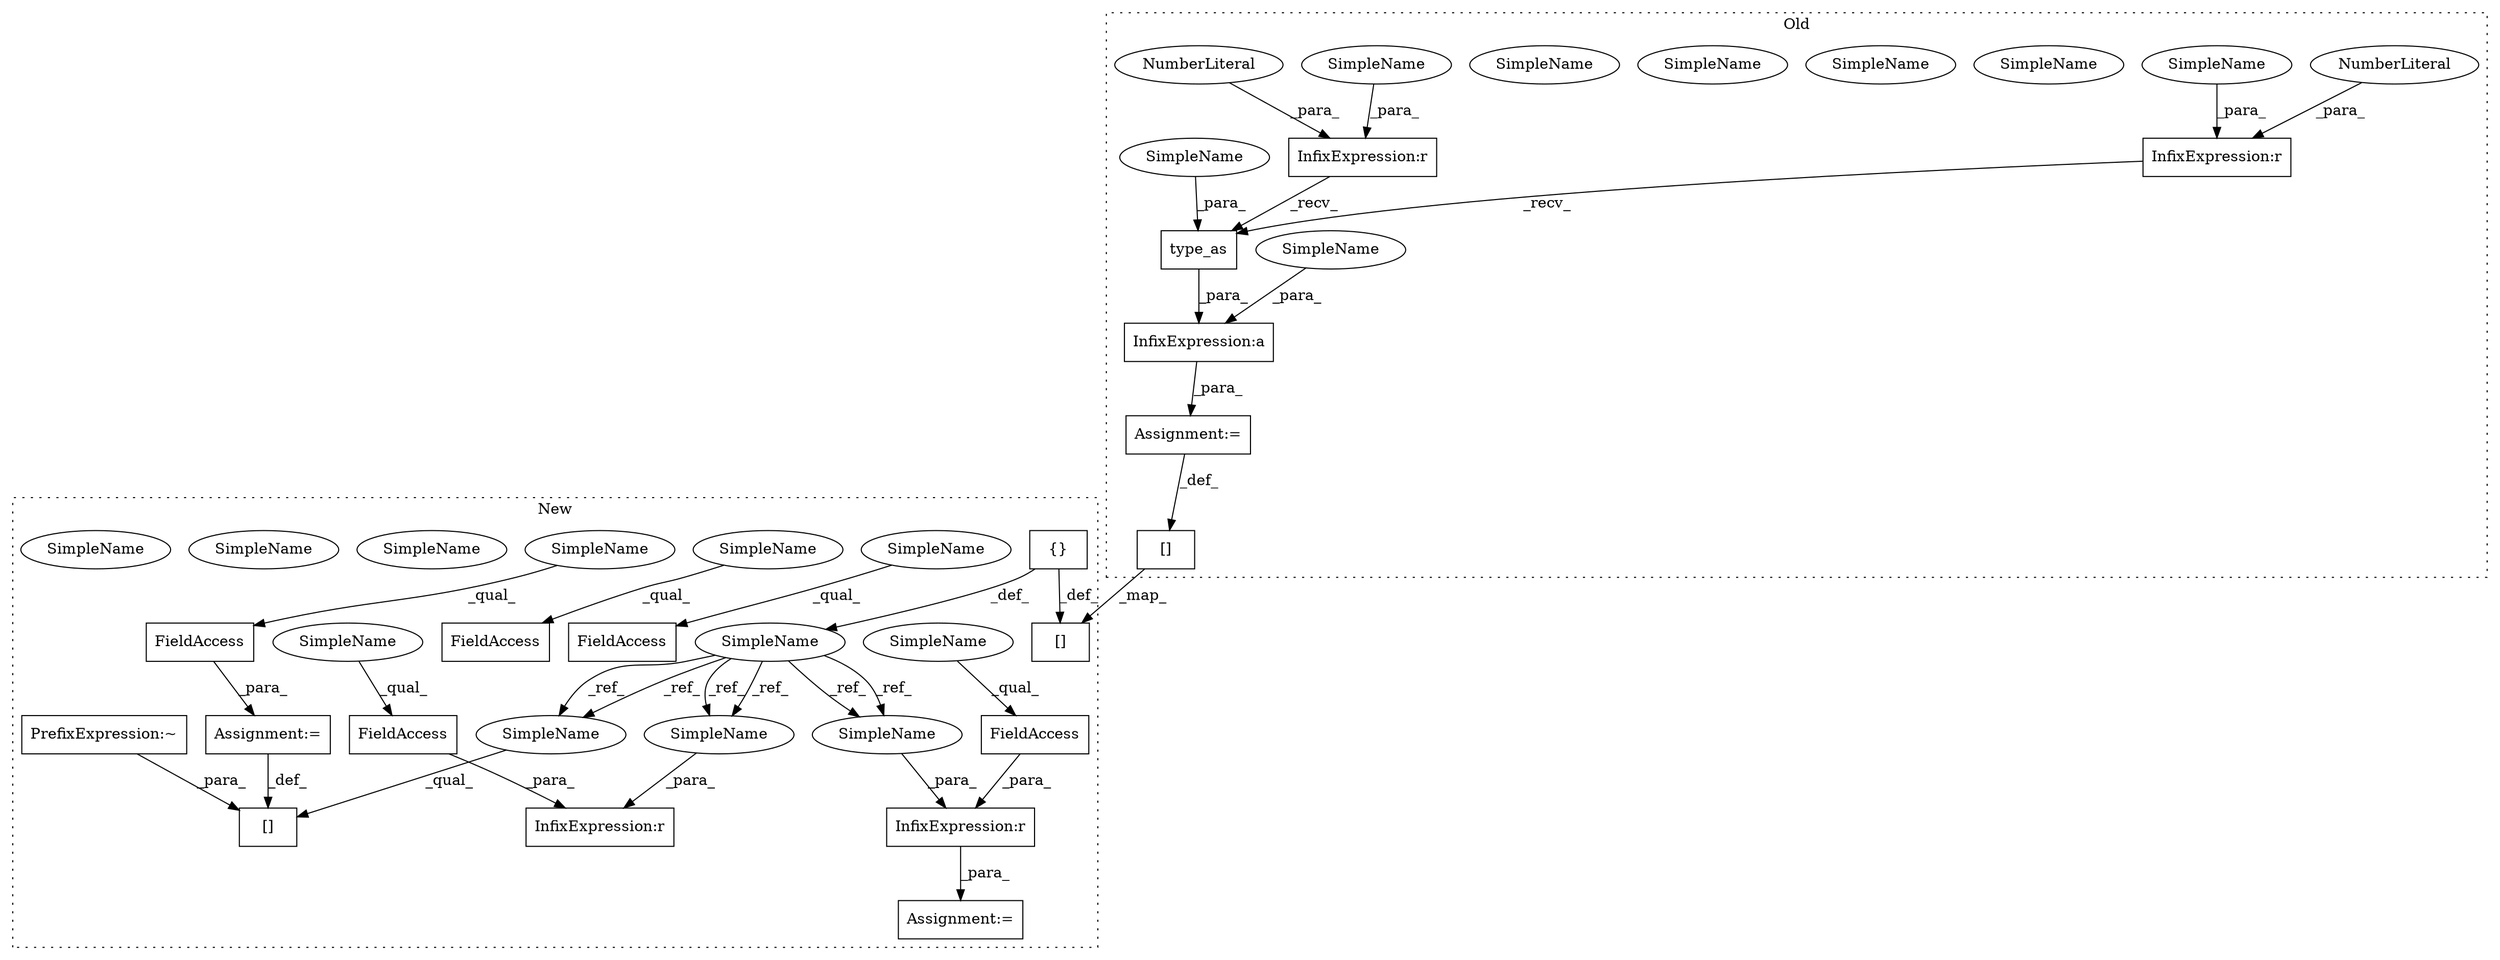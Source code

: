 digraph G {
subgraph cluster0 {
1 [label="type_as" a="32" s="23933,23943" l="8,1" shape="box"];
3 [label="InfixExpression:a" a="27" s="23919" l="3" shape="box"];
5 [label="Assignment:=" a="7" s="23915" l="1" shape="box"];
6 [label="[]" a="2" s="23957,24002" l="15,2" shape="box"];
10 [label="InfixExpression:r" a="27" s="23883" l="3" shape="box"];
11 [label="NumberLiteral" a="34" s="23886" l="1" shape="ellipse"];
12 [label="InfixExpression:r" a="27" s="23765" l="3" shape="box"];
13 [label="NumberLiteral" a="34" s="23768" l="1" shape="ellipse"];
28 [label="SimpleName" a="42" s="23763" l="2" shape="ellipse"];
29 [label="SimpleName" a="42" s="23941" l="2" shape="ellipse"];
30 [label="SimpleName" a="42" s="23917" l="2" shape="ellipse"];
31 [label="SimpleName" a="42" s="23881" l="2" shape="ellipse"];
32 [label="SimpleName" a="42" s="23881" l="2" shape="ellipse"];
33 [label="SimpleName" a="42" s="23917" l="2" shape="ellipse"];
34 [label="SimpleName" a="42" s="23763" l="2" shape="ellipse"];
35 [label="SimpleName" a="42" s="23941" l="2" shape="ellipse"];
label = "Old";
style="dotted";
}
subgraph cluster1 {
2 [label="{}" a="4" s="20849,20860" l="1,1" shape="box"];
4 [label="Assignment:=" a="7" s="24452" l="1" shape="box"];
7 [label="[]" a="2" s="24512,24557" l="15,2" shape="box"];
8 [label="SimpleName" a="42" s="20819" l="2" shape="ellipse"];
9 [label="[]" a="2" s="24400,24414" l="3,1" shape="box"];
14 [label="InfixExpression:r" a="27" s="24099" l="4" shape="box"];
15 [label="InfixExpression:r" a="27" s="24470" l="4" shape="box"];
16 [label="FieldAccess" a="22" s="24103" l="12" shape="box"];
17 [label="FieldAccess" a="22" s="24474" l="12" shape="box"];
18 [label="FieldAccess" a="22" s="24416" l="12" shape="box"];
19 [label="FieldAccess" a="22" s="24222" l="12" shape="box"];
20 [label="FieldAccess" a="22" s="24373" l="12" shape="box"];
21 [label="Assignment:=" a="7" s="24415" l="1" shape="box"];
22 [label="PrefixExpression:~" a="38" s="24403" l="1" shape="box"];
23 [label="SimpleName" a="42" s="24222" l="4" shape="ellipse"];
24 [label="SimpleName" a="42" s="24373" l="4" shape="ellipse"];
25 [label="SimpleName" a="42" s="24103" l="4" shape="ellipse"];
26 [label="SimpleName" a="42" s="24474" l="4" shape="ellipse"];
27 [label="SimpleName" a="42" s="24416" l="4" shape="ellipse"];
36 [label="SimpleName" a="42" s="24400" l="2" shape="ellipse"];
37 [label="SimpleName" a="42" s="24468" l="2" shape="ellipse"];
38 [label="SimpleName" a="42" s="24097" l="2" shape="ellipse"];
39 [label="SimpleName" a="42" s="24468" l="2" shape="ellipse"];
40 [label="SimpleName" a="42" s="24097" l="2" shape="ellipse"];
41 [label="SimpleName" a="42" s="24400" l="2" shape="ellipse"];
label = "New";
style="dotted";
}
1 -> 3 [label="_para_"];
2 -> 8 [label="_def_"];
2 -> 7 [label="_def_"];
3 -> 5 [label="_para_"];
5 -> 6 [label="_def_"];
6 -> 7 [label="_map_"];
8 -> 41 [label="_ref_"];
8 -> 40 [label="_ref_"];
8 -> 41 [label="_ref_"];
8 -> 39 [label="_ref_"];
8 -> 40 [label="_ref_"];
8 -> 39 [label="_ref_"];
10 -> 1 [label="_recv_"];
11 -> 10 [label="_para_"];
12 -> 1 [label="_recv_"];
13 -> 12 [label="_para_"];
15 -> 4 [label="_para_"];
16 -> 14 [label="_para_"];
17 -> 15 [label="_para_"];
18 -> 21 [label="_para_"];
21 -> 9 [label="_def_"];
22 -> 9 [label="_para_"];
23 -> 19 [label="_qual_"];
24 -> 20 [label="_qual_"];
25 -> 16 [label="_qual_"];
26 -> 17 [label="_qual_"];
27 -> 18 [label="_qual_"];
32 -> 10 [label="_para_"];
33 -> 3 [label="_para_"];
34 -> 12 [label="_para_"];
35 -> 1 [label="_para_"];
39 -> 15 [label="_para_"];
40 -> 14 [label="_para_"];
41 -> 9 [label="_qual_"];
}